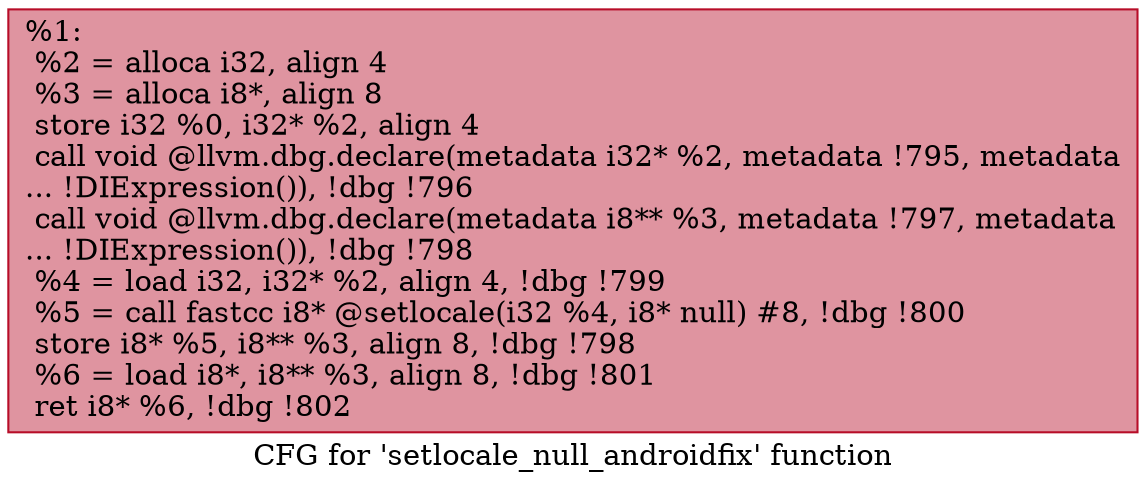 digraph "CFG for 'setlocale_null_androidfix' function" {
	label="CFG for 'setlocale_null_androidfix' function";

	Node0x23098a0 [shape=record,color="#b70d28ff", style=filled, fillcolor="#b70d2870",label="{%1:\l  %2 = alloca i32, align 4\l  %3 = alloca i8*, align 8\l  store i32 %0, i32* %2, align 4\l  call void @llvm.dbg.declare(metadata i32* %2, metadata !795, metadata\l... !DIExpression()), !dbg !796\l  call void @llvm.dbg.declare(metadata i8** %3, metadata !797, metadata\l... !DIExpression()), !dbg !798\l  %4 = load i32, i32* %2, align 4, !dbg !799\l  %5 = call fastcc i8* @setlocale(i32 %4, i8* null) #8, !dbg !800\l  store i8* %5, i8** %3, align 8, !dbg !798\l  %6 = load i8*, i8** %3, align 8, !dbg !801\l  ret i8* %6, !dbg !802\l}"];
}
